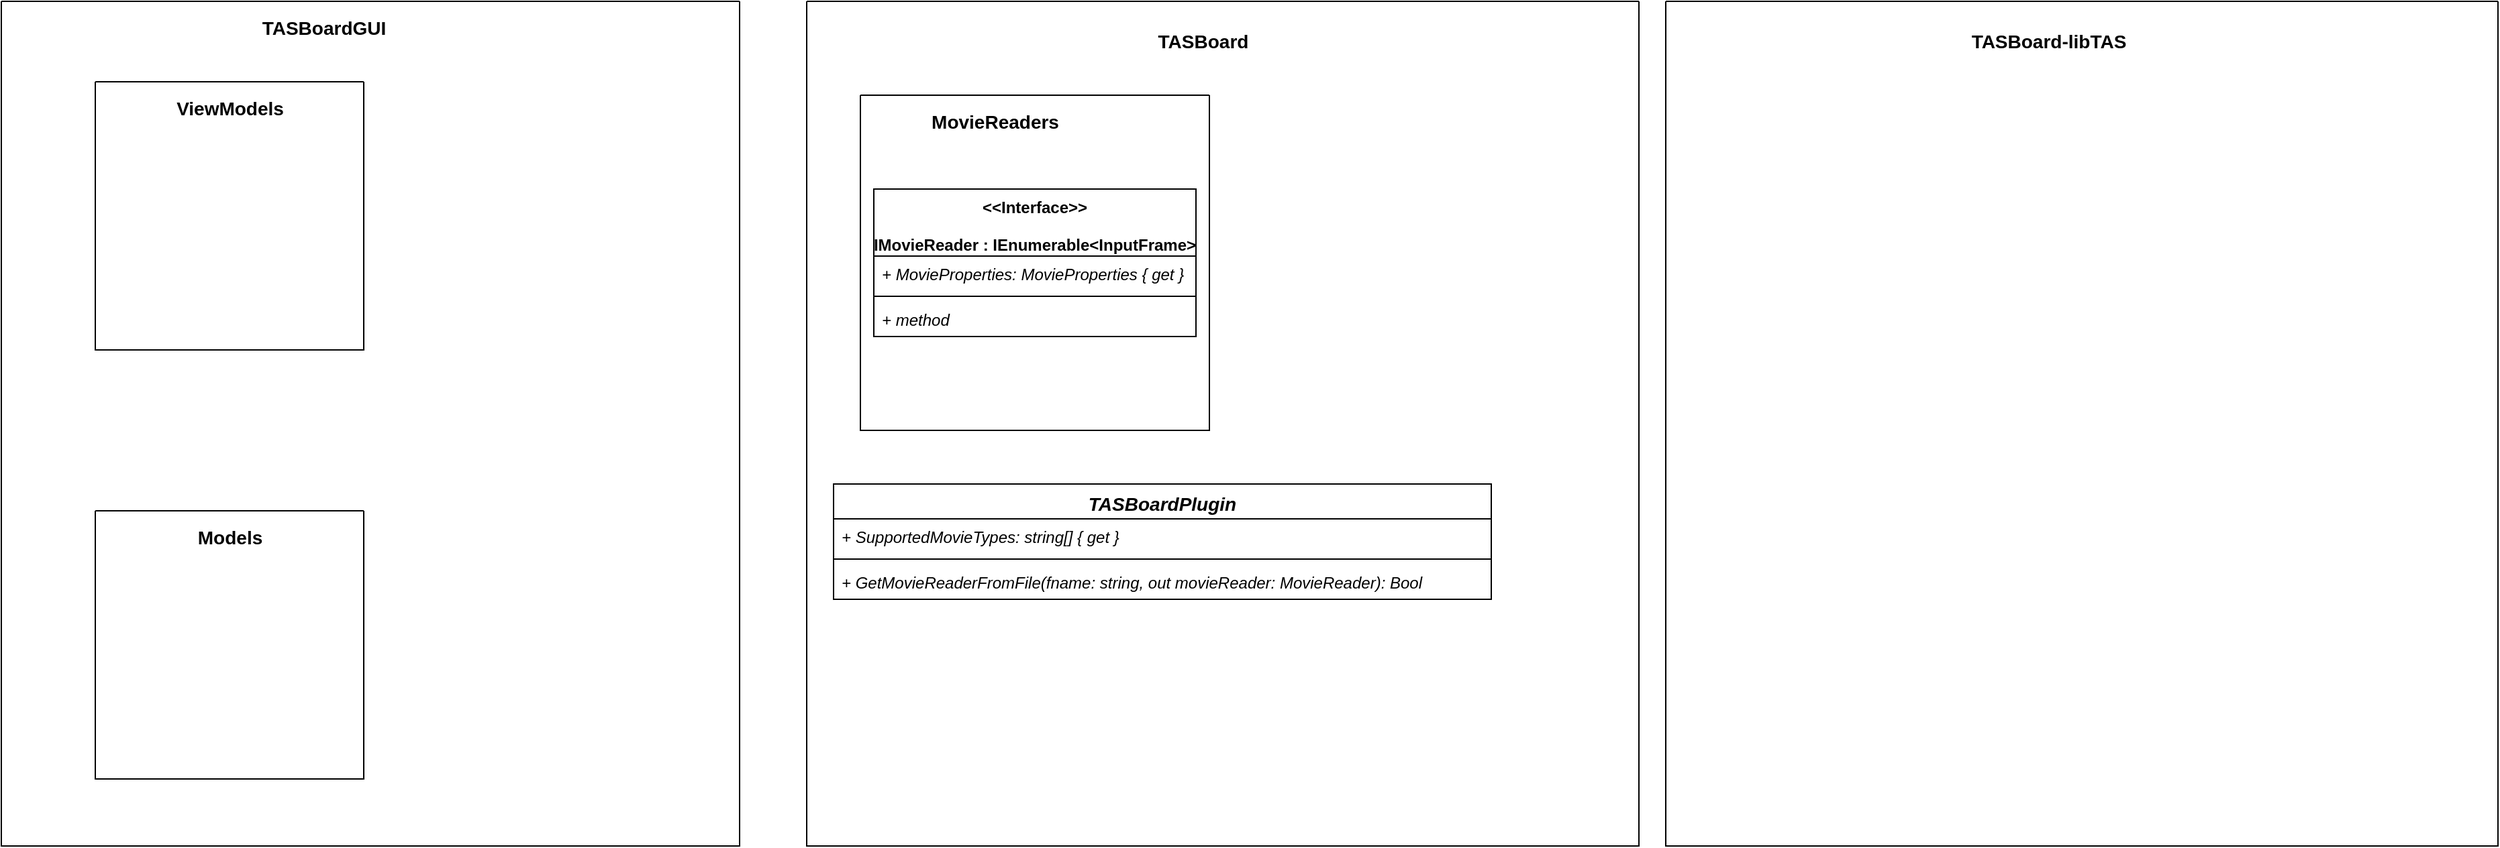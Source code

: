 <mxfile version="15.1.1" type="device"><diagram id="0buGKUt8H-FF1yRPaMH2" name="Page-1"><mxGraphModel dx="1757" dy="792" grid="1" gridSize="10" guides="1" tooltips="1" connect="1" arrows="1" fold="1" page="0" pageScale="1" pageWidth="850" pageHeight="1100" math="0" shadow="0"><root><mxCell id="0"/><mxCell id="1" parent="0"/><mxCell id="yg5_21wp0NKCnmkpMm58-5" value="" style="swimlane;startSize=0;" vertex="1" parent="1"><mxGeometry x="-90" y="150" width="550" height="630" as="geometry"/></mxCell><mxCell id="yg5_21wp0NKCnmkpMm58-6" value="TASBoardGUI" style="text;html=1;align=center;verticalAlign=middle;resizable=0;points=[];autosize=1;strokeColor=none;fillColor=none;fontSize=14;fontStyle=1" vertex="1" parent="yg5_21wp0NKCnmkpMm58-5"><mxGeometry x="185" y="10" width="110" height="20" as="geometry"/></mxCell><mxCell id="yg5_21wp0NKCnmkpMm58-7" value="" style="swimlane;startSize=0;fontSize=14;" vertex="1" parent="yg5_21wp0NKCnmkpMm58-5"><mxGeometry x="70" y="60" width="200" height="200" as="geometry"/></mxCell><mxCell id="yg5_21wp0NKCnmkpMm58-9" value="ViewModels" style="text;html=1;align=center;verticalAlign=middle;resizable=0;points=[];autosize=1;strokeColor=none;fillColor=none;fontSize=14;fontStyle=1" vertex="1" parent="yg5_21wp0NKCnmkpMm58-7"><mxGeometry x="50" y="10" width="100" height="20" as="geometry"/></mxCell><mxCell id="yg5_21wp0NKCnmkpMm58-8" value="" style="swimlane;startSize=0;fontSize=14;" vertex="1" parent="yg5_21wp0NKCnmkpMm58-5"><mxGeometry x="70" y="380" width="200" height="200" as="geometry"/></mxCell><mxCell id="yg5_21wp0NKCnmkpMm58-10" value="Models" style="text;html=1;align=center;verticalAlign=middle;resizable=0;points=[];autosize=1;strokeColor=none;fillColor=none;fontSize=14;fontStyle=1" vertex="1" parent="yg5_21wp0NKCnmkpMm58-8"><mxGeometry x="65" y="10" width="70" height="20" as="geometry"/></mxCell><mxCell id="yg5_21wp0NKCnmkpMm58-11" value="" style="swimlane;startSize=0;fontSize=14;" vertex="1" parent="1"><mxGeometry x="510" y="150" width="620" height="630" as="geometry"/></mxCell><mxCell id="yg5_21wp0NKCnmkpMm58-12" value="TASBoard" style="text;html=1;align=center;verticalAlign=middle;resizable=0;points=[];autosize=1;strokeColor=none;fillColor=none;fontSize=14;fontStyle=1" vertex="1" parent="yg5_21wp0NKCnmkpMm58-11"><mxGeometry x="255" y="20" width="80" height="20" as="geometry"/></mxCell><mxCell id="yg5_21wp0NKCnmkpMm58-13" value="" style="swimlane;startSize=0;fontSize=14;" vertex="1" parent="yg5_21wp0NKCnmkpMm58-11"><mxGeometry x="40" y="70" width="260" height="250" as="geometry"/></mxCell><mxCell id="yg5_21wp0NKCnmkpMm58-14" value="&lt;b&gt;MovieReaders&lt;/b&gt;" style="text;html=1;align=center;verticalAlign=middle;resizable=0;points=[];autosize=1;strokeColor=none;fillColor=none;fontSize=14;" vertex="1" parent="yg5_21wp0NKCnmkpMm58-13"><mxGeometry x="40" y="10" width="120" height="20" as="geometry"/></mxCell><mxCell id="yg5_21wp0NKCnmkpMm58-1" value="&lt;&lt;Interface&gt;&gt;&#xA;&#xA;IMovieReader : IEnumerable&lt;InputFrame&gt;" style="swimlane;fontStyle=1;align=center;verticalAlign=top;childLayout=stackLayout;horizontal=1;startSize=50;horizontalStack=0;resizeParent=1;resizeParentMax=0;resizeLast=0;collapsible=1;marginBottom=0;" vertex="1" parent="yg5_21wp0NKCnmkpMm58-13"><mxGeometry x="10" y="70" width="240" height="110" as="geometry"/></mxCell><mxCell id="yg5_21wp0NKCnmkpMm58-2" value="+ MovieProperties: MovieProperties { get }" style="text;strokeColor=none;fillColor=none;align=left;verticalAlign=top;spacingLeft=4;spacingRight=4;overflow=hidden;rotatable=0;points=[[0,0.5],[1,0.5]];portConstraint=eastwest;fontStyle=2" vertex="1" parent="yg5_21wp0NKCnmkpMm58-1"><mxGeometry y="50" width="240" height="26" as="geometry"/></mxCell><mxCell id="yg5_21wp0NKCnmkpMm58-3" value="" style="line;strokeWidth=1;fillColor=none;align=left;verticalAlign=middle;spacingTop=-1;spacingLeft=3;spacingRight=3;rotatable=0;labelPosition=right;points=[];portConstraint=eastwest;" vertex="1" parent="yg5_21wp0NKCnmkpMm58-1"><mxGeometry y="76" width="240" height="8" as="geometry"/></mxCell><mxCell id="yg5_21wp0NKCnmkpMm58-4" value="+ method" style="text;strokeColor=none;fillColor=none;align=left;verticalAlign=top;spacingLeft=4;spacingRight=4;overflow=hidden;rotatable=0;points=[[0,0.5],[1,0.5]];portConstraint=eastwest;fontStyle=2" vertex="1" parent="yg5_21wp0NKCnmkpMm58-1"><mxGeometry y="84" width="240" height="26" as="geometry"/></mxCell><mxCell id="yg5_21wp0NKCnmkpMm58-17" value="TASBoardPlugin" style="swimlane;fontStyle=3;align=center;verticalAlign=top;childLayout=stackLayout;horizontal=1;startSize=26;horizontalStack=0;resizeParent=1;resizeParentMax=0;resizeLast=0;collapsible=1;marginBottom=0;fontSize=14;" vertex="1" parent="yg5_21wp0NKCnmkpMm58-11"><mxGeometry x="20" y="360" width="490" height="86" as="geometry"/></mxCell><mxCell id="yg5_21wp0NKCnmkpMm58-18" value="+ SupportedMovieTypes: string[] { get }" style="text;strokeColor=none;fillColor=none;align=left;verticalAlign=top;spacingLeft=4;spacingRight=4;overflow=hidden;rotatable=0;points=[[0,0.5],[1,0.5]];portConstraint=eastwest;fontStyle=2" vertex="1" parent="yg5_21wp0NKCnmkpMm58-17"><mxGeometry y="26" width="490" height="26" as="geometry"/></mxCell><mxCell id="yg5_21wp0NKCnmkpMm58-19" value="" style="line;strokeWidth=1;fillColor=none;align=left;verticalAlign=middle;spacingTop=-1;spacingLeft=3;spacingRight=3;rotatable=0;labelPosition=right;points=[];portConstraint=eastwest;" vertex="1" parent="yg5_21wp0NKCnmkpMm58-17"><mxGeometry y="52" width="490" height="8" as="geometry"/></mxCell><mxCell id="yg5_21wp0NKCnmkpMm58-20" value="+ GetMovieReaderFromFile(fname: string, out movieReader: MovieReader): Bool" style="text;strokeColor=none;fillColor=none;align=left;verticalAlign=top;spacingLeft=4;spacingRight=4;overflow=hidden;rotatable=0;points=[[0,0.5],[1,0.5]];portConstraint=eastwest;fontStyle=2" vertex="1" parent="yg5_21wp0NKCnmkpMm58-17"><mxGeometry y="60" width="490" height="26" as="geometry"/></mxCell><mxCell id="yg5_21wp0NKCnmkpMm58-15" value="" style="swimlane;startSize=0;fontSize=14;" vertex="1" parent="1"><mxGeometry x="1150" y="150" width="620" height="630" as="geometry"/></mxCell><mxCell id="yg5_21wp0NKCnmkpMm58-16" value="TASBoard-libTAS" style="text;html=1;align=center;verticalAlign=middle;resizable=0;points=[];autosize=1;strokeColor=none;fillColor=none;fontSize=14;fontStyle=1" vertex="1" parent="yg5_21wp0NKCnmkpMm58-15"><mxGeometry x="220" y="20" width="130" height="20" as="geometry"/></mxCell></root></mxGraphModel></diagram></mxfile>